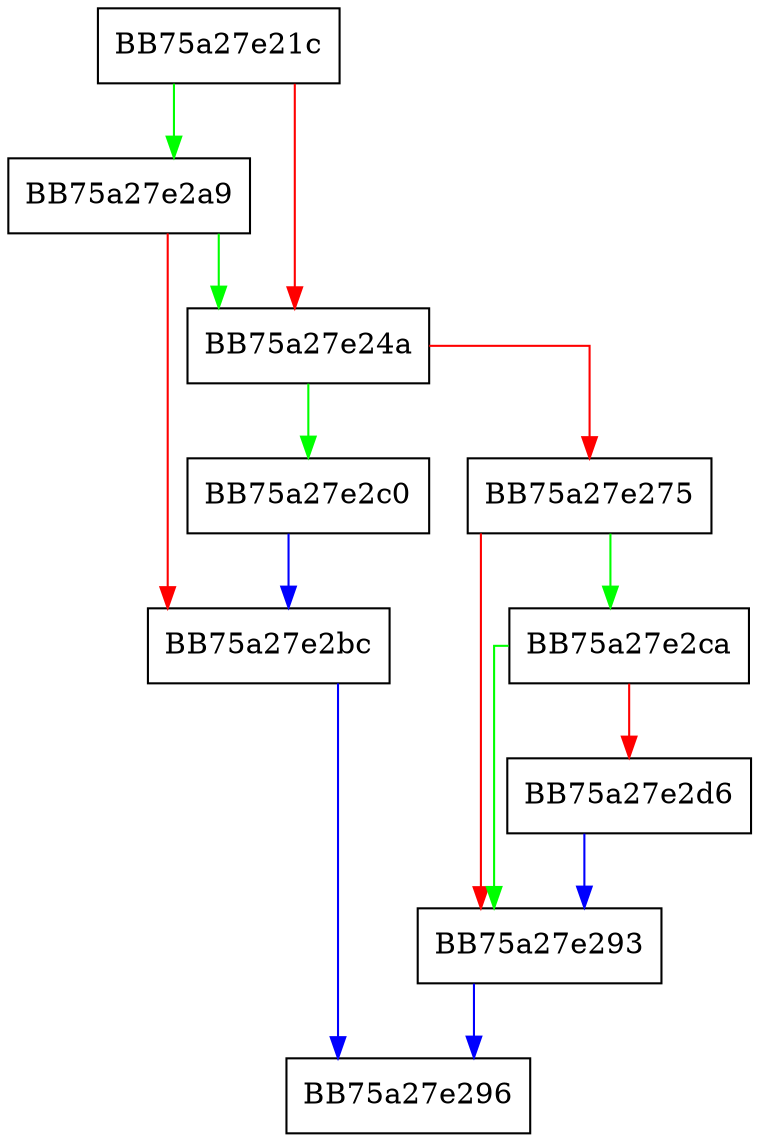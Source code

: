 digraph sqlite3IdListAppend {
  node [shape="box"];
  graph [splines=ortho];
  BB75a27e21c -> BB75a27e2a9 [color="green"];
  BB75a27e21c -> BB75a27e24a [color="red"];
  BB75a27e24a -> BB75a27e2c0 [color="green"];
  BB75a27e24a -> BB75a27e275 [color="red"];
  BB75a27e275 -> BB75a27e2ca [color="green"];
  BB75a27e275 -> BB75a27e293 [color="red"];
  BB75a27e293 -> BB75a27e296 [color="blue"];
  BB75a27e2a9 -> BB75a27e24a [color="green"];
  BB75a27e2a9 -> BB75a27e2bc [color="red"];
  BB75a27e2bc -> BB75a27e296 [color="blue"];
  BB75a27e2c0 -> BB75a27e2bc [color="blue"];
  BB75a27e2ca -> BB75a27e293 [color="green"];
  BB75a27e2ca -> BB75a27e2d6 [color="red"];
  BB75a27e2d6 -> BB75a27e293 [color="blue"];
}
